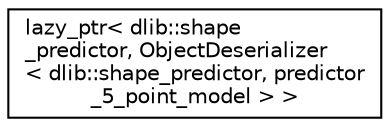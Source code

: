 digraph "Graphical Class Hierarchy"
{
 // LATEX_PDF_SIZE
  edge [fontname="Helvetica",fontsize="10",labelfontname="Helvetica",labelfontsize="10"];
  node [fontname="Helvetica",fontsize="10",shape=record];
  rankdir="LR";
  Node0 [label="lazy_ptr\< dlib::shape\l_predictor, ObjectDeserializer\l\< dlib::shape_predictor, predictor\l_5_point_model \> \>",height=0.2,width=0.4,color="black", fillcolor="white", style="filled",URL="$classlazy__ptr.html",tooltip=" "];
}
